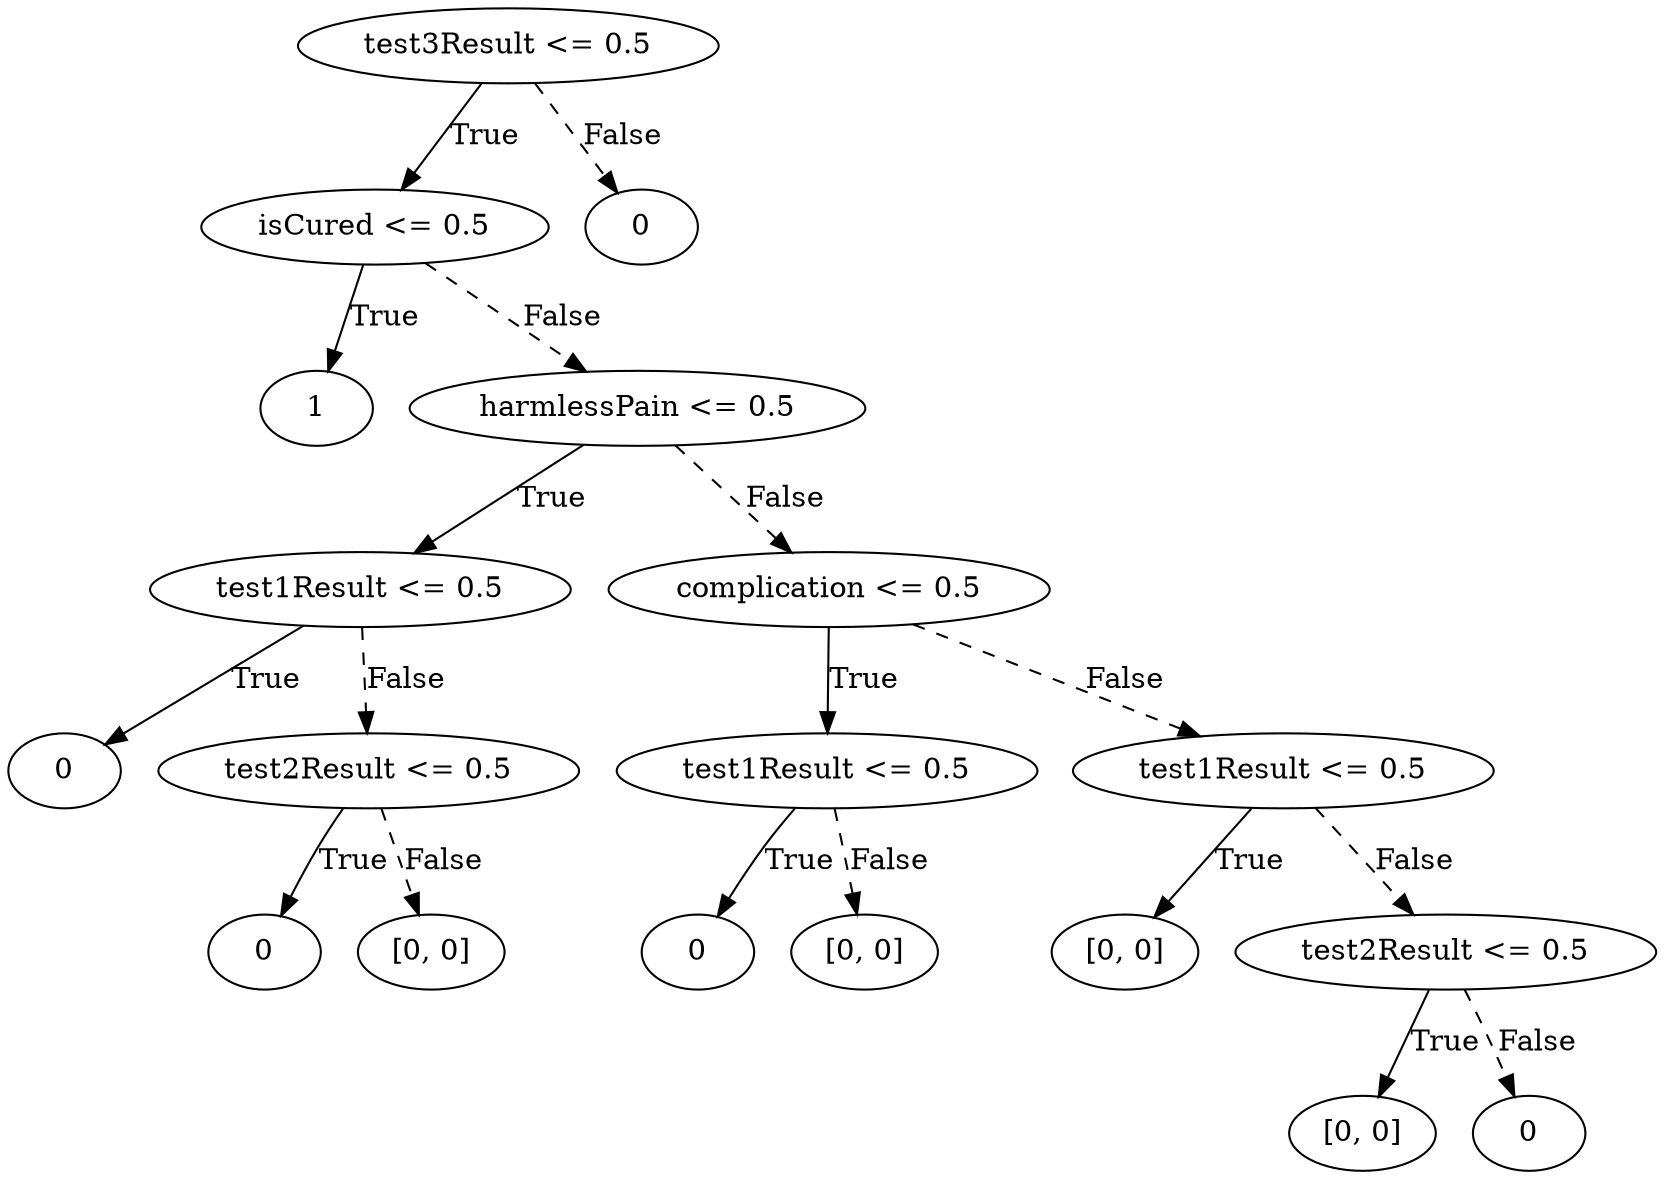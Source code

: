 digraph {
0 [label="test3Result <= 0.5"];
1 [label="isCured <= 0.5"];
2 [label="1"];
1 -> 2 [label="True"];
3 [label="harmlessPain <= 0.5"];
4 [label="test1Result <= 0.5"];
5 [label="0"];
4 -> 5 [label="True"];
6 [label="test2Result <= 0.5"];
7 [label="0"];
6 -> 7 [label="True"];
8 [label="[0, 0]"];
6 -> 8 [style="dashed", label="False"];
4 -> 6 [style="dashed", label="False"];
3 -> 4 [label="True"];
9 [label="complication <= 0.5"];
10 [label="test1Result <= 0.5"];
11 [label="0"];
10 -> 11 [label="True"];
12 [label="[0, 0]"];
10 -> 12 [style="dashed", label="False"];
9 -> 10 [label="True"];
13 [label="test1Result <= 0.5"];
14 [label="[0, 0]"];
13 -> 14 [label="True"];
15 [label="test2Result <= 0.5"];
16 [label="[0, 0]"];
15 -> 16 [label="True"];
17 [label="0"];
15 -> 17 [style="dashed", label="False"];
13 -> 15 [style="dashed", label="False"];
9 -> 13 [style="dashed", label="False"];
3 -> 9 [style="dashed", label="False"];
1 -> 3 [style="dashed", label="False"];
0 -> 1 [label="True"];
18 [label="0"];
0 -> 18 [style="dashed", label="False"];

}